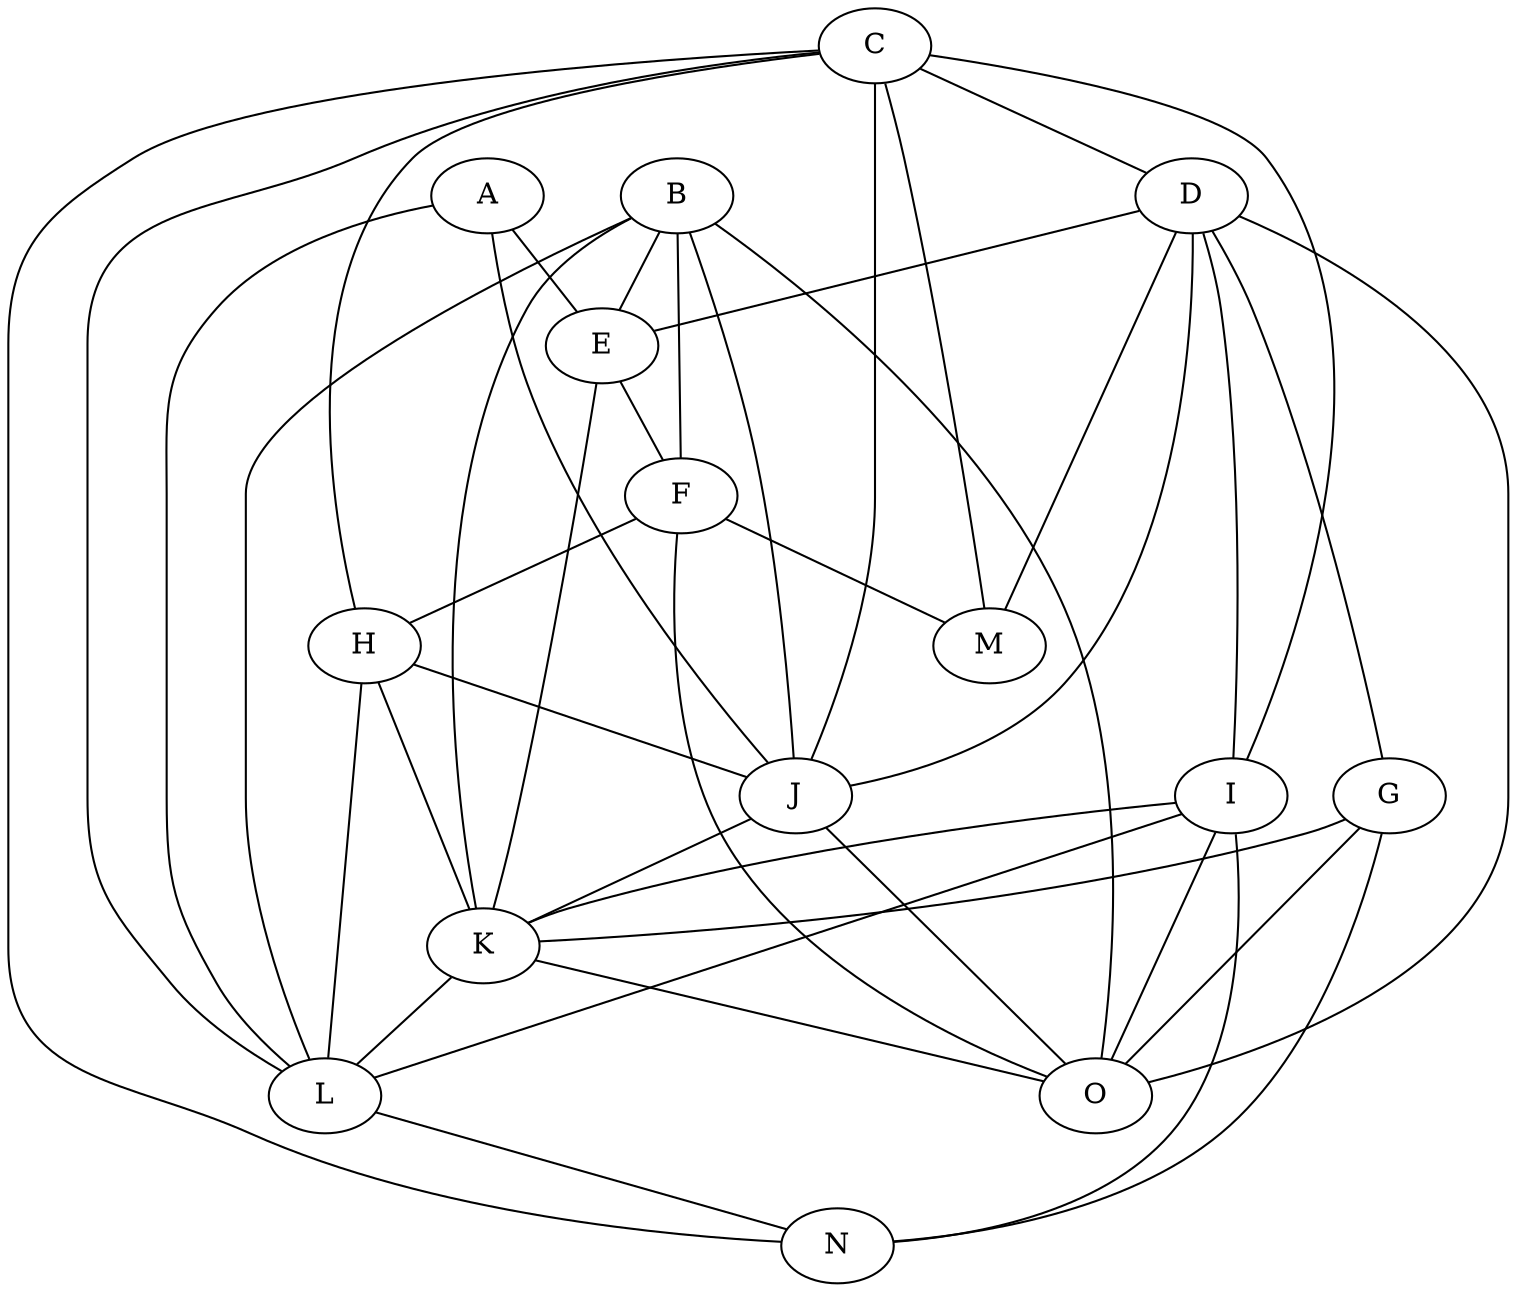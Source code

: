 strict graph {
A;
B;
C;
D;
E;
F;
G;
H;
I;
J;
K;
L;
M;
N;
O;
A -- E [weight=1];
A -- J [weight=1];
A -- L [weight=1];
B -- E [weight=1];
B -- F [weight=1];
B -- J [weight=1];
B -- K [weight=1];
B -- L [weight=1];
B -- O [weight=1];
C -- D [weight=1];
C -- H [weight=1];
C -- I [weight=1];
C -- J [weight=1];
C -- L [weight=1];
C -- M [weight=1];
C -- N [weight=1];
D -- E [weight=1];
D -- G [weight=1];
D -- I [weight=1];
D -- J [weight=1];
D -- M [weight=1];
D -- O [weight=1];
E -- F [weight=1];
E -- K [weight=1];
F -- H [weight=1];
F -- M [weight=1];
F -- O [weight=1];
G -- K [weight=1];
G -- N [weight=1];
G -- O [weight=1];
H -- J [weight=1];
H -- K [weight=1];
H -- L [weight=1];
I -- K [weight=1];
I -- L [weight=1];
I -- N [weight=1];
I -- O [weight=1];
J -- K [weight=1];
J -- O [weight=1];
K -- L [weight=1];
K -- O [weight=1];
L -- N [weight=1];
}
